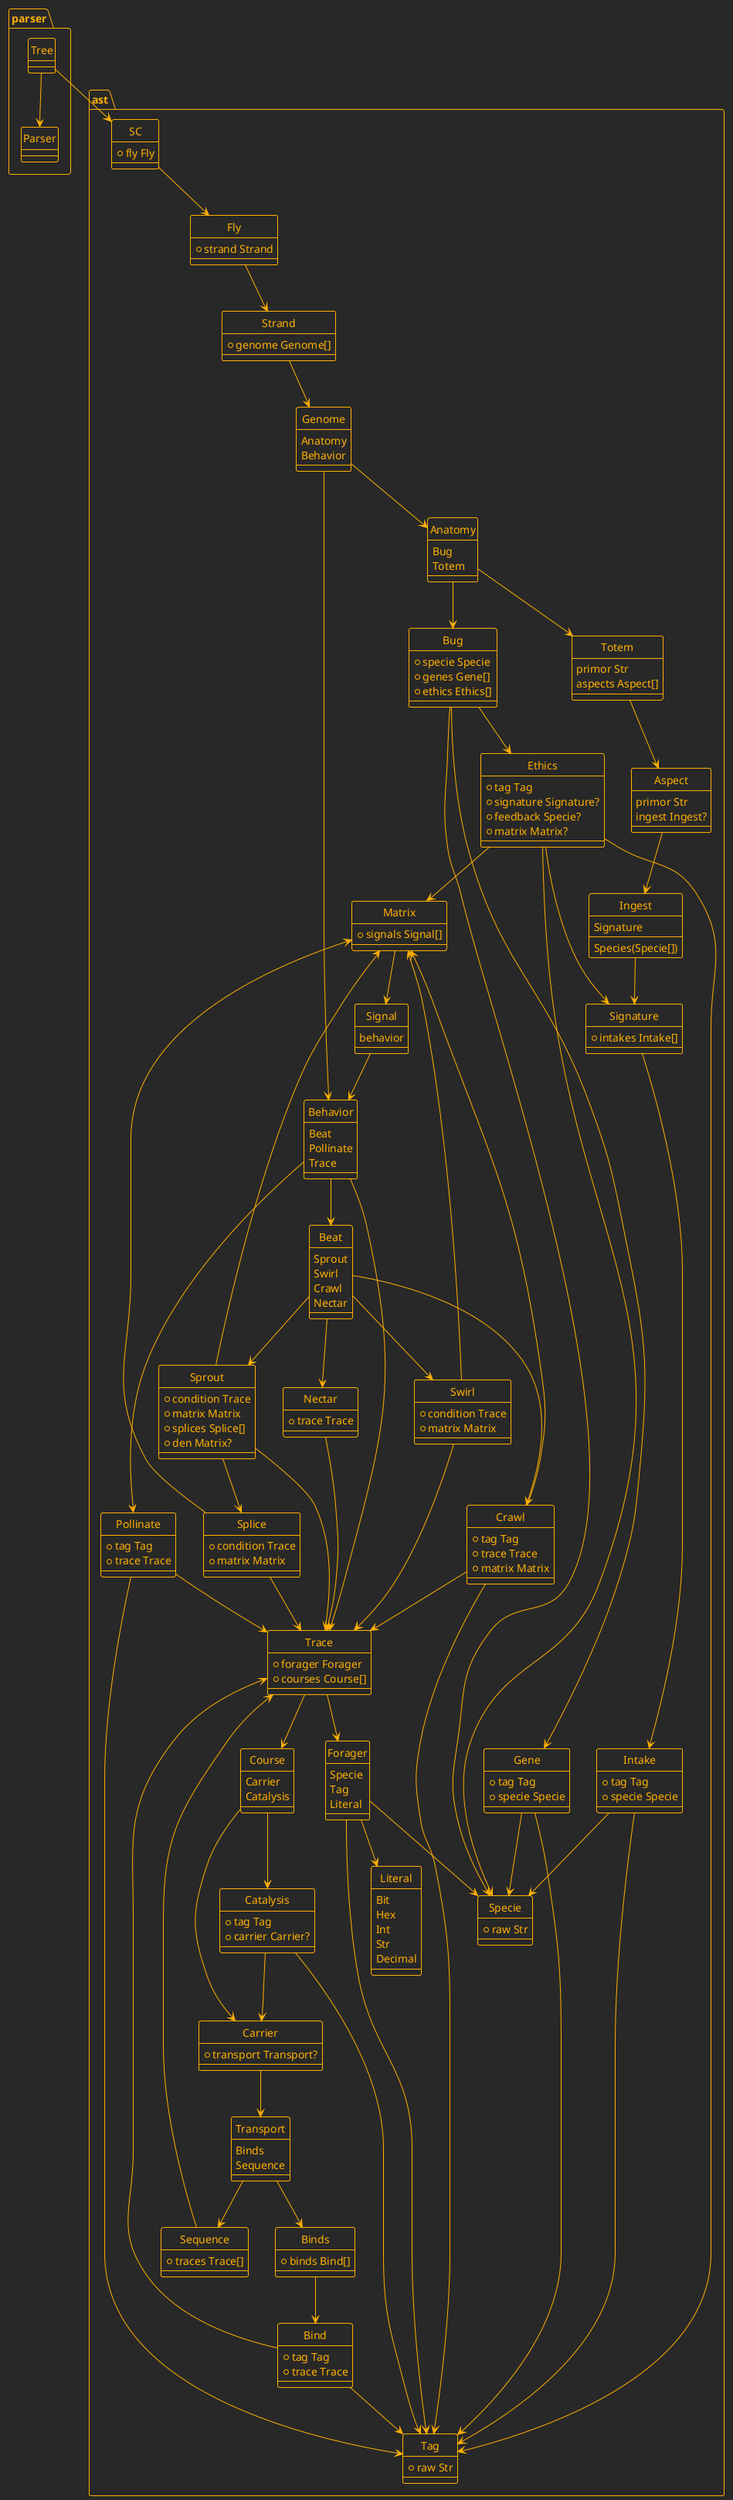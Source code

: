 @startuml AST of DSL from SC language

!theme crt-amber
hide circle

package ast {

    class SC {
        +fly Fly
    }
    SC --> Fly

    class Fly {
        +strand Strand
    }
    Fly --> Strand

    class Strand {
        +genome Genome[]
    }
    Strand --> Genome

    enum Genome {
        Anatomy
        Behavior
    }
    Genome --> Anatomy
    Genome --> Behavior

    enum Anatomy {
        Bug
        Totem
    }
    Anatomy --> Bug
    Anatomy --> Totem

    class Totem {
        primor Str
        aspects Aspect[]
    }
    Totem --> Aspect

    class Aspect {
        primor Str
        ingest Ingest?
    }
    Aspect --> Ingest

    enum Ingest {
        Signature
        Species(Specie[])
    }
    Ingest --> Signature

    enum Behavior {
' Statement
        Beat
' Assign
        Pollinate
' Oop
        Trace
    }
    Behavior --> Beat
    Behavior --> Pollinate
    Behavior --> Trace

    enum Beat {
' IF
        Sprout
' WHILE
        Swirl
' FOR
        Crawl
' RETURN
        Nectar
    }
    Beat --> Sprout
    Beat --> Nectar
    Beat --> Swirl
    Beat --> Crawl

    class Trace {
        +forager Forager
        +courses Course[]
    }
    Trace --> Forager
    Trace --> Course

    enum Forager {
        Specie
        Tag
        Literal
    }
    Forager --> Literal
    Forager --> Tag
    Forager --> Specie

    enum Course {
        Carrier
        Catalysis
    }
    Course --> Carrier
    Course --> Catalysis

    class Pollinate {
        +tag Tag
        +trace Trace
    }
    Pollinate --> Tag
    Pollinate --> Trace

    class Nectar {
        +trace Trace
    }
    Nectar --> Trace

    class Sprout {
        +condition Trace
        +matrix Matrix
' elsif
        +splices Splice[]
' else
        +den Matrix?
    }
    Sprout --> Trace
    Sprout --> Matrix
    Sprout --> Splice

    class Splice {
        +condition Trace
        +matrix Matrix
    }
    Splice --> Trace
    Splice --> Matrix

    class Swirl {
        +condition Trace
        +matrix Matrix
    }
    Swirl --> Trace
    Swirl --> Matrix

    class Crawl {
        +tag Tag
        +trace Trace
        +matrix Matrix
    }
    Crawl --> Tag
    Crawl --> Trace
    Crawl --> Matrix

    class Matrix {
        +signals Signal[]
    }
    Matrix --> Signal

    enum Signal {
        behavior
    }
    Signal --> Behavior

    class Catalysis {
        +tag Tag
        +carrier Carrier?
    }
    Catalysis --> Tag
    Catalysis --> Carrier

    class Carrier {
        +transport Transport?
    }
    Carrier --> Transport

    enum Transport {
        Binds
        Sequence
    }
    Transport --> Binds
    Transport --> Sequence

    class Binds {
        +binds Bind[]
    }
    Binds --> Bind

    class Bind {
        +tag Tag
        +trace Trace
    }
    Bind --> Tag
    Bind --> Trace

    class Sequence {
        +traces Trace[]
    }
    Sequence --> Trace

    class Bug {
        +specie Specie
        +genes Gene[]
        +ethics Ethics[]
    }
    Bug --> Specie
    Bug --> Gene
    Bug --> Ethics

    class Gene {
        +tag Tag
        +specie Specie
    }
    Gene --> Tag
    Gene --> Specie

    class Ethics {
        +tag Tag
        +signature Signature?
        +feedback Specie?
        +matrix Matrix?
    }
    Ethics --> Tag
    Ethics --> Signature
    Ethics --> Specie
    Ethics --> Matrix

    class Signature {
        +intakes Intake[]
    }
    Signature --> Intake

    class Intake {
        +tag Tag
        +specie Specie
    }
    Intake --> Tag
    Intake --> Specie

    enum Literal {
        Bit
        Hex
        Int
        Str
        Decimal
    }

    class Specie {
        +raw Str
    }

    class Tag {
        +raw Str
    }
}

package parser {
    class Parser
    class Tree

    Tree --> Parser
}
parser.Tree --> ast.SC

@enduml

